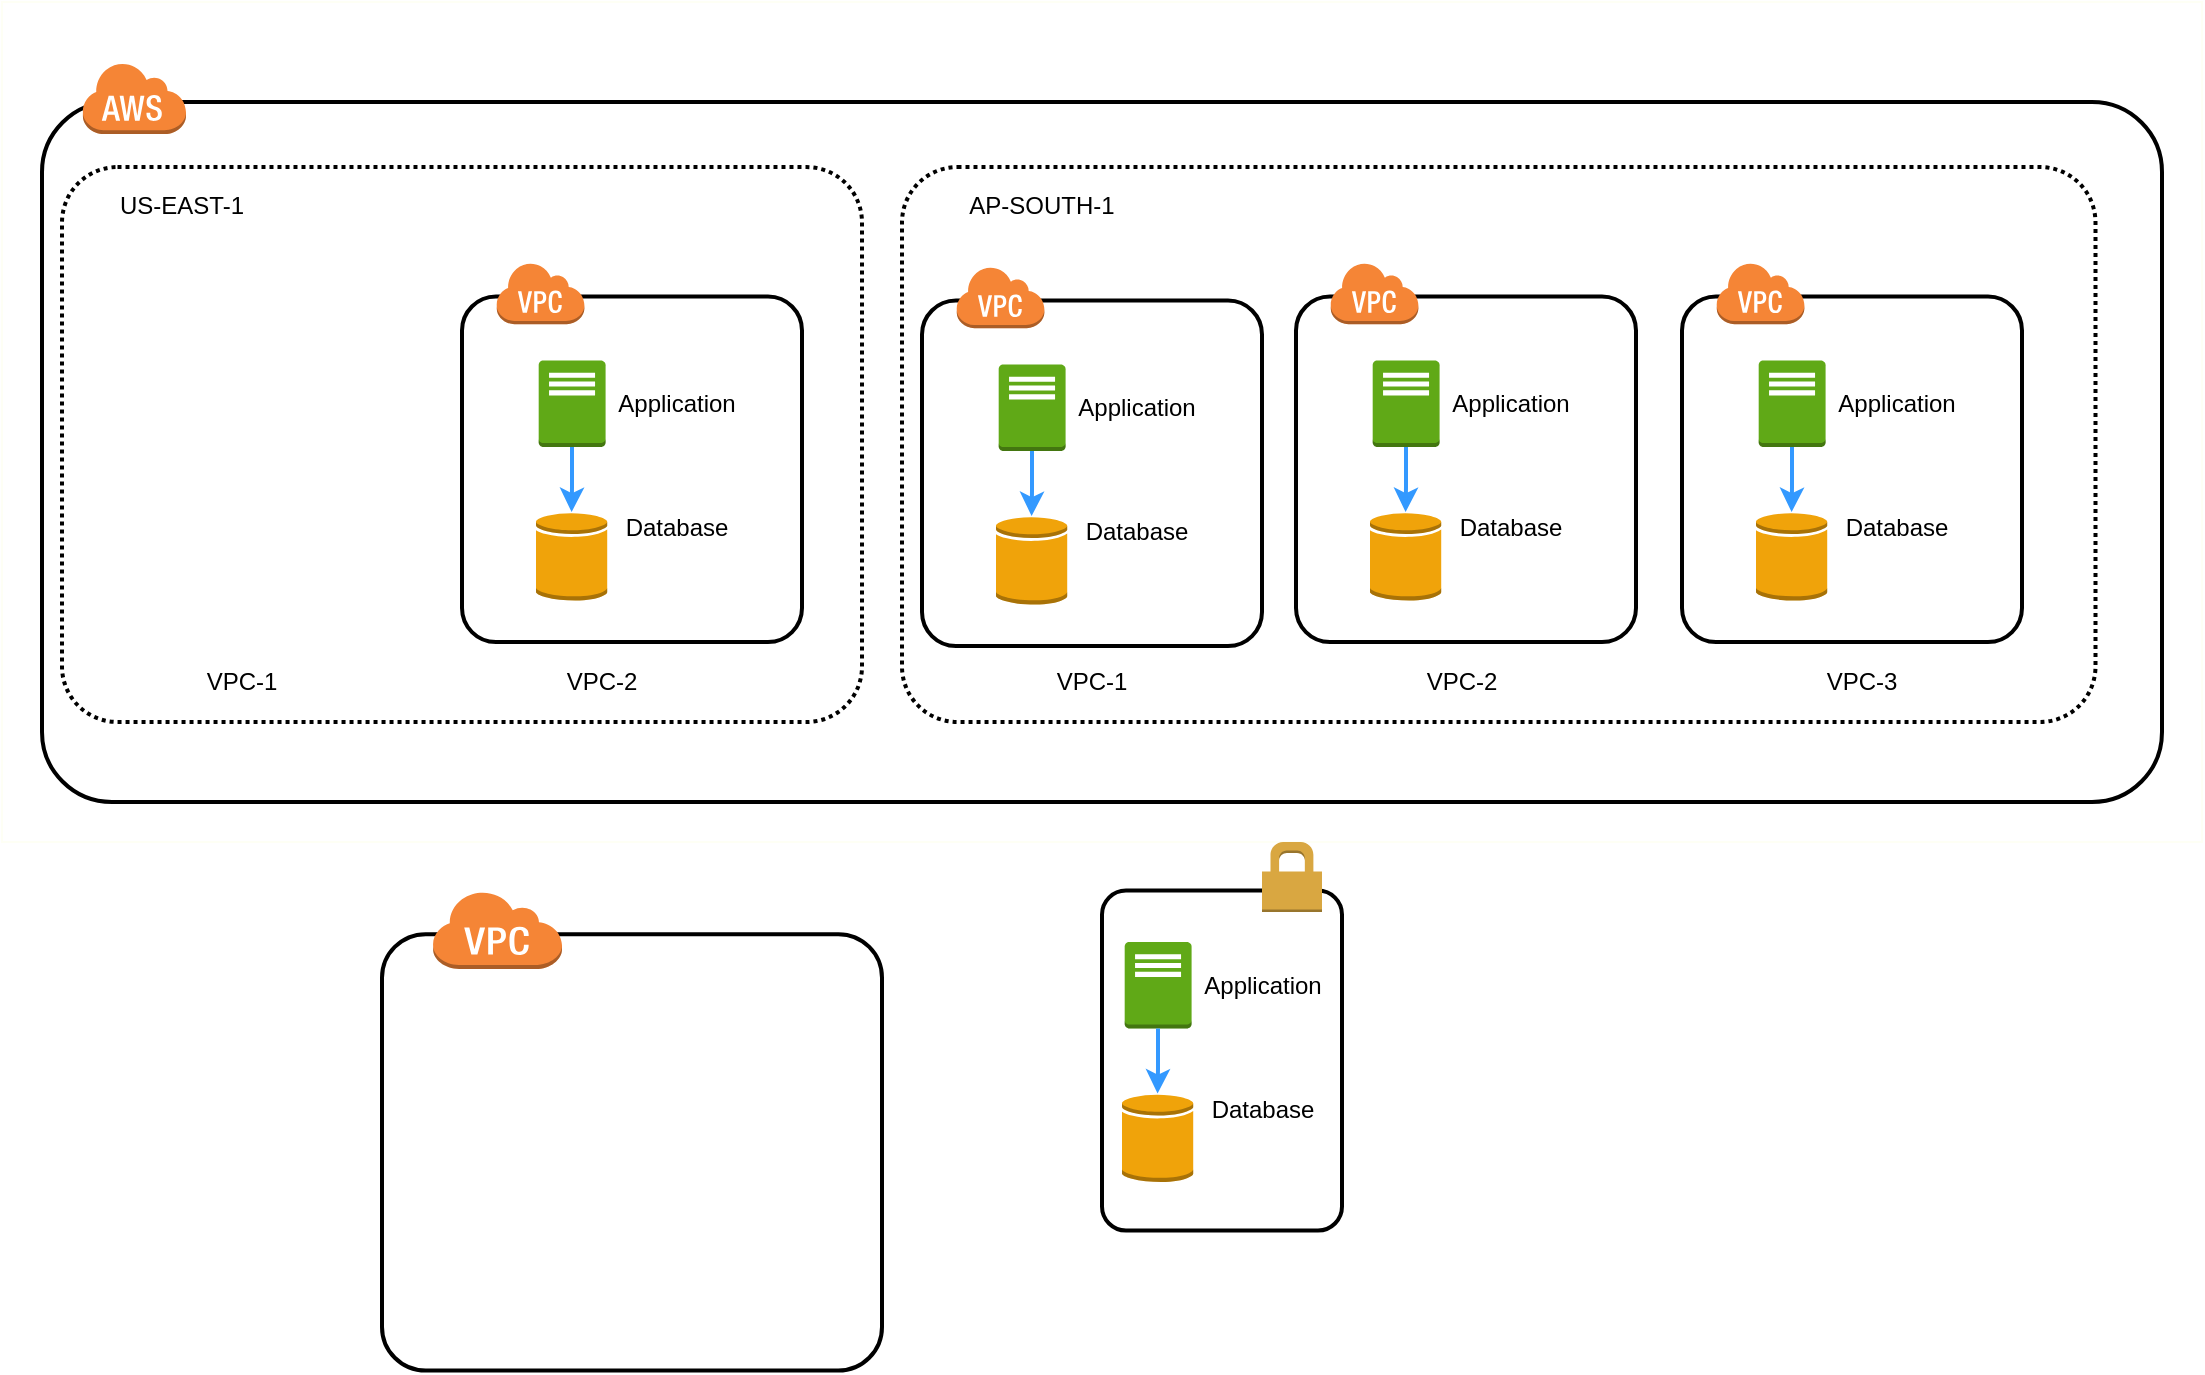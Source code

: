 <mxfile version="12.9.3" type="device"><diagram id="hDxXO6iOMIL-5xqhMEGv" name="Page-1"><mxGraphModel dx="1106" dy="780" grid="1" gridSize="10" guides="1" tooltips="1" connect="1" arrows="1" fold="1" page="1" pageScale="1" pageWidth="1654" pageHeight="1169" math="0" shadow="0"><root><mxCell id="0"/><mxCell id="1" parent="0"/><mxCell id="9zoq24ZybqTwHp-O39qH-56" value="" style="rounded=0;whiteSpace=wrap;html=1;strokeColor=#FEFFF5;" parent="1" vertex="1"><mxGeometry x="10" y="180" width="1100" height="420" as="geometry"/></mxCell><mxCell id="9zoq24ZybqTwHp-O39qH-3" value="" style="rounded=1;arcSize=10;dashed=0;fillColor=none;gradientColor=none;strokeWidth=2;" parent="1" vertex="1"><mxGeometry x="30" y="230" width="1060" height="350" as="geometry"/></mxCell><mxCell id="9zoq24ZybqTwHp-O39qH-10" value="" style="rounded=1;arcSize=10;dashed=1;fillColor=none;gradientColor=none;dashPattern=1 1;strokeWidth=2;" parent="1" vertex="1"><mxGeometry x="460" y="262.53" width="596.75" height="277.47" as="geometry"/></mxCell><mxCell id="9zoq24ZybqTwHp-O39qH-8" value="" style="rounded=1;arcSize=10;dashed=1;fillColor=none;gradientColor=none;dashPattern=1 1;strokeWidth=2;" parent="1" vertex="1"><mxGeometry x="40" y="262.53" width="400" height="277.47" as="geometry"/></mxCell><mxCell id="9zoq24ZybqTwHp-O39qH-4" value="" style="dashed=0;html=1;shape=mxgraph.aws3.cloud;fillColor=#F58536;gradientColor=none;dashed=0;strokeColor=#4797FF;" parent="1" vertex="1"><mxGeometry x="50" y="210" width="52" height="36" as="geometry"/></mxCell><mxCell id="9zoq24ZybqTwHp-O39qH-50" value="AP-SOUTH-1" style="text;html=1;strokeColor=none;fillColor=none;align=center;verticalAlign=middle;whiteSpace=wrap;rounded=0;" parent="1" vertex="1"><mxGeometry x="490" y="272" width="80" height="20" as="geometry"/></mxCell><mxCell id="4ndLmXDWsY6JqbtvV_gG-5" value="" style="group" parent="1" vertex="1" connectable="0"><mxGeometry x="240" y="310" width="170" height="190" as="geometry"/></mxCell><mxCell id="4ndLmXDWsY6JqbtvV_gG-6" value="" style="group" parent="4ndLmXDWsY6JqbtvV_gG-5" vertex="1" connectable="0"><mxGeometry width="170" height="190" as="geometry"/></mxCell><mxCell id="4ndLmXDWsY6JqbtvV_gG-7" value="" style="rounded=1;arcSize=10;dashed=0;fillColor=none;gradientColor=none;strokeWidth=2;" parent="4ndLmXDWsY6JqbtvV_gG-6" vertex="1"><mxGeometry y="17.273" width="170" height="172.727" as="geometry"/></mxCell><mxCell id="4ndLmXDWsY6JqbtvV_gG-8" value="" style="dashed=0;html=1;shape=mxgraph.aws3.virtual_private_cloud;fillColor=#F58536;gradientColor=none;dashed=0;strokeColor=#FEFFF5;" parent="4ndLmXDWsY6JqbtvV_gG-6" vertex="1"><mxGeometry x="17" width="44.2" height="31.091" as="geometry"/></mxCell><mxCell id="4ndLmXDWsY6JqbtvV_gG-9" value="" style="group" parent="4ndLmXDWsY6JqbtvV_gG-5" vertex="1" connectable="0"><mxGeometry x="37" y="49.26" width="90" height="120" as="geometry"/></mxCell><mxCell id="4ndLmXDWsY6JqbtvV_gG-10" value="" style="outlineConnect=0;dashed=0;verticalLabelPosition=bottom;verticalAlign=top;align=center;html=1;shape=mxgraph.aws3.traditional_server;fillColor=#60a917;strokeColor=#2D7600;fontColor=#ffffff;" parent="4ndLmXDWsY6JqbtvV_gG-9" vertex="1"><mxGeometry x="1.346" width="33.447" height="43.204" as="geometry"/></mxCell><mxCell id="4ndLmXDWsY6JqbtvV_gG-11" value="Database" style="text;html=1;strokeColor=none;fillColor=none;align=center;verticalAlign=middle;whiteSpace=wrap;rounded=0;" parent="4ndLmXDWsY6JqbtvV_gG-9" vertex="1"><mxGeometry x="50.952" y="75.767" width="39.048" height="16.136" as="geometry"/></mxCell><mxCell id="4ndLmXDWsY6JqbtvV_gG-12" value="Application" style="text;html=1;strokeColor=none;fillColor=none;align=center;verticalAlign=middle;whiteSpace=wrap;rounded=0;" parent="4ndLmXDWsY6JqbtvV_gG-9" vertex="1"><mxGeometry x="50.952" y="13.538" width="39.048" height="16.136" as="geometry"/></mxCell><mxCell id="4ndLmXDWsY6JqbtvV_gG-13" value="" style="outlineConnect=0;dashed=0;verticalLabelPosition=bottom;verticalAlign=top;align=center;html=1;shape=mxgraph.aws3.generic_database;fillColor=#f0a30a;strokeColor=#BD7000;fontColor=#ffffff;" parent="4ndLmXDWsY6JqbtvV_gG-9" vertex="1"><mxGeometry y="75.767" width="35.605" height="44.233" as="geometry"/></mxCell><mxCell id="4ndLmXDWsY6JqbtvV_gG-14" value="" style="edgeStyle=orthogonalEdgeStyle;rounded=0;orthogonalLoop=1;jettySize=auto;html=1;strokeWidth=2;strokeColor=#3399FF;" parent="4ndLmXDWsY6JqbtvV_gG-9" source="4ndLmXDWsY6JqbtvV_gG-10" target="4ndLmXDWsY6JqbtvV_gG-13" edge="1"><mxGeometry relative="1" as="geometry"><mxPoint x="18.123" y="43.204" as="sourcePoint"/><mxPoint x="18.07" y="107.749" as="targetPoint"/></mxGeometry></mxCell><mxCell id="4ndLmXDWsY6JqbtvV_gG-15" value="" style="group" parent="1" vertex="1" connectable="0"><mxGeometry x="470" y="312" width="170" height="190" as="geometry"/></mxCell><mxCell id="4ndLmXDWsY6JqbtvV_gG-16" value="" style="group" parent="4ndLmXDWsY6JqbtvV_gG-15" vertex="1" connectable="0"><mxGeometry width="170" height="190" as="geometry"/></mxCell><mxCell id="4ndLmXDWsY6JqbtvV_gG-17" value="" style="rounded=1;arcSize=10;dashed=0;fillColor=none;gradientColor=none;strokeWidth=2;" parent="4ndLmXDWsY6JqbtvV_gG-16" vertex="1"><mxGeometry y="17.273" width="170" height="172.727" as="geometry"/></mxCell><mxCell id="4ndLmXDWsY6JqbtvV_gG-18" value="" style="dashed=0;html=1;shape=mxgraph.aws3.virtual_private_cloud;fillColor=#F58536;gradientColor=none;dashed=0;strokeColor=#FEFFF5;" parent="4ndLmXDWsY6JqbtvV_gG-16" vertex="1"><mxGeometry x="17" width="44.2" height="31.091" as="geometry"/></mxCell><mxCell id="4ndLmXDWsY6JqbtvV_gG-19" value="" style="group" parent="4ndLmXDWsY6JqbtvV_gG-15" vertex="1" connectable="0"><mxGeometry x="37" y="49.26" width="90" height="120" as="geometry"/></mxCell><mxCell id="4ndLmXDWsY6JqbtvV_gG-20" value="" style="outlineConnect=0;dashed=0;verticalLabelPosition=bottom;verticalAlign=top;align=center;html=1;shape=mxgraph.aws3.traditional_server;fillColor=#60a917;strokeColor=#2D7600;fontColor=#ffffff;" parent="4ndLmXDWsY6JqbtvV_gG-19" vertex="1"><mxGeometry x="1.346" width="33.447" height="43.204" as="geometry"/></mxCell><mxCell id="4ndLmXDWsY6JqbtvV_gG-21" value="Database" style="text;html=1;strokeColor=none;fillColor=none;align=center;verticalAlign=middle;whiteSpace=wrap;rounded=0;" parent="4ndLmXDWsY6JqbtvV_gG-19" vertex="1"><mxGeometry x="50.952" y="75.767" width="39.048" height="16.136" as="geometry"/></mxCell><mxCell id="4ndLmXDWsY6JqbtvV_gG-22" value="Application" style="text;html=1;strokeColor=none;fillColor=none;align=center;verticalAlign=middle;whiteSpace=wrap;rounded=0;" parent="4ndLmXDWsY6JqbtvV_gG-19" vertex="1"><mxGeometry x="50.952" y="13.538" width="39.048" height="16.136" as="geometry"/></mxCell><mxCell id="4ndLmXDWsY6JqbtvV_gG-23" value="" style="outlineConnect=0;dashed=0;verticalLabelPosition=bottom;verticalAlign=top;align=center;html=1;shape=mxgraph.aws3.generic_database;fillColor=#f0a30a;strokeColor=#BD7000;fontColor=#ffffff;" parent="4ndLmXDWsY6JqbtvV_gG-19" vertex="1"><mxGeometry y="75.767" width="35.605" height="44.233" as="geometry"/></mxCell><mxCell id="4ndLmXDWsY6JqbtvV_gG-24" value="" style="edgeStyle=orthogonalEdgeStyle;rounded=0;orthogonalLoop=1;jettySize=auto;html=1;strokeWidth=2;strokeColor=#3399FF;" parent="4ndLmXDWsY6JqbtvV_gG-19" source="4ndLmXDWsY6JqbtvV_gG-20" target="4ndLmXDWsY6JqbtvV_gG-23" edge="1"><mxGeometry relative="1" as="geometry"><mxPoint x="18.123" y="43.204" as="sourcePoint"/><mxPoint x="18.07" y="107.749" as="targetPoint"/></mxGeometry></mxCell><mxCell id="4ndLmXDWsY6JqbtvV_gG-25" value="" style="group" parent="1" vertex="1" connectable="0"><mxGeometry x="657" y="310" width="170" height="190" as="geometry"/></mxCell><mxCell id="4ndLmXDWsY6JqbtvV_gG-26" value="" style="group" parent="4ndLmXDWsY6JqbtvV_gG-25" vertex="1" connectable="0"><mxGeometry width="170" height="190" as="geometry"/></mxCell><mxCell id="4ndLmXDWsY6JqbtvV_gG-27" value="" style="rounded=1;arcSize=10;dashed=0;fillColor=none;gradientColor=none;strokeWidth=2;" parent="4ndLmXDWsY6JqbtvV_gG-26" vertex="1"><mxGeometry y="17.273" width="170" height="172.727" as="geometry"/></mxCell><mxCell id="4ndLmXDWsY6JqbtvV_gG-28" value="" style="dashed=0;html=1;shape=mxgraph.aws3.virtual_private_cloud;fillColor=#F58536;gradientColor=none;dashed=0;strokeColor=#FEFFF5;" parent="4ndLmXDWsY6JqbtvV_gG-26" vertex="1"><mxGeometry x="17" width="44.2" height="31.091" as="geometry"/></mxCell><mxCell id="4ndLmXDWsY6JqbtvV_gG-29" value="" style="group" parent="4ndLmXDWsY6JqbtvV_gG-25" vertex="1" connectable="0"><mxGeometry x="37" y="49.26" width="90" height="120" as="geometry"/></mxCell><mxCell id="4ndLmXDWsY6JqbtvV_gG-30" value="" style="outlineConnect=0;dashed=0;verticalLabelPosition=bottom;verticalAlign=top;align=center;html=1;shape=mxgraph.aws3.traditional_server;fillColor=#60a917;strokeColor=#2D7600;fontColor=#ffffff;" parent="4ndLmXDWsY6JqbtvV_gG-29" vertex="1"><mxGeometry x="1.346" width="33.447" height="43.204" as="geometry"/></mxCell><mxCell id="4ndLmXDWsY6JqbtvV_gG-31" value="Database" style="text;html=1;strokeColor=none;fillColor=none;align=center;verticalAlign=middle;whiteSpace=wrap;rounded=0;" parent="4ndLmXDWsY6JqbtvV_gG-29" vertex="1"><mxGeometry x="50.952" y="75.767" width="39.048" height="16.136" as="geometry"/></mxCell><mxCell id="4ndLmXDWsY6JqbtvV_gG-32" value="Application" style="text;html=1;strokeColor=none;fillColor=none;align=center;verticalAlign=middle;whiteSpace=wrap;rounded=0;" parent="4ndLmXDWsY6JqbtvV_gG-29" vertex="1"><mxGeometry x="50.952" y="13.538" width="39.048" height="16.136" as="geometry"/></mxCell><mxCell id="4ndLmXDWsY6JqbtvV_gG-33" value="" style="outlineConnect=0;dashed=0;verticalLabelPosition=bottom;verticalAlign=top;align=center;html=1;shape=mxgraph.aws3.generic_database;fillColor=#f0a30a;strokeColor=#BD7000;fontColor=#ffffff;" parent="4ndLmXDWsY6JqbtvV_gG-29" vertex="1"><mxGeometry y="75.767" width="35.605" height="44.233" as="geometry"/></mxCell><mxCell id="4ndLmXDWsY6JqbtvV_gG-34" value="" style="edgeStyle=orthogonalEdgeStyle;rounded=0;orthogonalLoop=1;jettySize=auto;html=1;strokeWidth=2;strokeColor=#3399FF;" parent="4ndLmXDWsY6JqbtvV_gG-29" source="4ndLmXDWsY6JqbtvV_gG-30" target="4ndLmXDWsY6JqbtvV_gG-33" edge="1"><mxGeometry relative="1" as="geometry"><mxPoint x="18.123" y="43.204" as="sourcePoint"/><mxPoint x="18.07" y="107.749" as="targetPoint"/></mxGeometry></mxCell><mxCell id="4ndLmXDWsY6JqbtvV_gG-35" value="" style="group" parent="1" vertex="1" connectable="0"><mxGeometry x="850" y="310" width="170" height="190" as="geometry"/></mxCell><mxCell id="4ndLmXDWsY6JqbtvV_gG-36" value="" style="group" parent="4ndLmXDWsY6JqbtvV_gG-35" vertex="1" connectable="0"><mxGeometry width="170" height="190" as="geometry"/></mxCell><mxCell id="4ndLmXDWsY6JqbtvV_gG-37" value="" style="rounded=1;arcSize=10;dashed=0;fillColor=none;gradientColor=none;strokeWidth=2;" parent="4ndLmXDWsY6JqbtvV_gG-36" vertex="1"><mxGeometry y="17.273" width="170" height="172.727" as="geometry"/></mxCell><mxCell id="4ndLmXDWsY6JqbtvV_gG-38" value="" style="dashed=0;html=1;shape=mxgraph.aws3.virtual_private_cloud;fillColor=#F58536;gradientColor=none;dashed=0;strokeColor=#FEFFF5;" parent="4ndLmXDWsY6JqbtvV_gG-36" vertex="1"><mxGeometry x="17" width="44.2" height="31.091" as="geometry"/></mxCell><mxCell id="4ndLmXDWsY6JqbtvV_gG-39" value="" style="group" parent="4ndLmXDWsY6JqbtvV_gG-35" vertex="1" connectable="0"><mxGeometry x="37" y="49.26" width="90" height="120" as="geometry"/></mxCell><mxCell id="4ndLmXDWsY6JqbtvV_gG-40" value="" style="outlineConnect=0;dashed=0;verticalLabelPosition=bottom;verticalAlign=top;align=center;html=1;shape=mxgraph.aws3.traditional_server;fillColor=#60a917;strokeColor=#2D7600;fontColor=#ffffff;" parent="4ndLmXDWsY6JqbtvV_gG-39" vertex="1"><mxGeometry x="1.346" width="33.447" height="43.204" as="geometry"/></mxCell><mxCell id="4ndLmXDWsY6JqbtvV_gG-41" value="Database" style="text;html=1;strokeColor=none;fillColor=none;align=center;verticalAlign=middle;whiteSpace=wrap;rounded=0;" parent="4ndLmXDWsY6JqbtvV_gG-39" vertex="1"><mxGeometry x="50.952" y="75.767" width="39.048" height="16.136" as="geometry"/></mxCell><mxCell id="4ndLmXDWsY6JqbtvV_gG-42" value="Application" style="text;html=1;strokeColor=none;fillColor=none;align=center;verticalAlign=middle;whiteSpace=wrap;rounded=0;" parent="4ndLmXDWsY6JqbtvV_gG-39" vertex="1"><mxGeometry x="50.952" y="13.538" width="39.048" height="16.136" as="geometry"/></mxCell><mxCell id="4ndLmXDWsY6JqbtvV_gG-43" value="" style="outlineConnect=0;dashed=0;verticalLabelPosition=bottom;verticalAlign=top;align=center;html=1;shape=mxgraph.aws3.generic_database;fillColor=#f0a30a;strokeColor=#BD7000;fontColor=#ffffff;" parent="4ndLmXDWsY6JqbtvV_gG-39" vertex="1"><mxGeometry y="75.767" width="35.605" height="44.233" as="geometry"/></mxCell><mxCell id="4ndLmXDWsY6JqbtvV_gG-44" value="" style="edgeStyle=orthogonalEdgeStyle;rounded=0;orthogonalLoop=1;jettySize=auto;html=1;strokeWidth=2;strokeColor=#3399FF;" parent="4ndLmXDWsY6JqbtvV_gG-39" source="4ndLmXDWsY6JqbtvV_gG-40" target="4ndLmXDWsY6JqbtvV_gG-43" edge="1"><mxGeometry relative="1" as="geometry"><mxPoint x="18.123" y="43.204" as="sourcePoint"/><mxPoint x="18.07" y="107.749" as="targetPoint"/></mxGeometry></mxCell><mxCell id="4ndLmXDWsY6JqbtvV_gG-45" value="US-EAST-1" style="text;html=1;strokeColor=none;fillColor=none;align=center;verticalAlign=middle;whiteSpace=wrap;rounded=0;" parent="1" vertex="1"><mxGeometry x="60" y="272" width="80" height="20" as="geometry"/></mxCell><mxCell id="4ndLmXDWsY6JqbtvV_gG-46" value="VPC-2" style="text;html=1;strokeColor=none;fillColor=none;align=center;verticalAlign=middle;whiteSpace=wrap;rounded=0;" parent="1" vertex="1"><mxGeometry x="270" y="510" width="80" height="20" as="geometry"/></mxCell><mxCell id="4ndLmXDWsY6JqbtvV_gG-47" value="VPC-1" style="text;html=1;strokeColor=none;fillColor=none;align=center;verticalAlign=middle;whiteSpace=wrap;rounded=0;" parent="1" vertex="1"><mxGeometry x="90" y="510" width="80" height="20" as="geometry"/></mxCell><mxCell id="4ndLmXDWsY6JqbtvV_gG-48" value="VPC-1" style="text;html=1;strokeColor=none;fillColor=none;align=center;verticalAlign=middle;whiteSpace=wrap;rounded=0;" parent="1" vertex="1"><mxGeometry x="515" y="510" width="80" height="20" as="geometry"/></mxCell><mxCell id="4ndLmXDWsY6JqbtvV_gG-49" value="VPC-2" style="text;html=1;strokeColor=none;fillColor=none;align=center;verticalAlign=middle;whiteSpace=wrap;rounded=0;" parent="1" vertex="1"><mxGeometry x="700" y="510" width="80" height="20" as="geometry"/></mxCell><mxCell id="4ndLmXDWsY6JqbtvV_gG-50" value="VPC-3" style="text;html=1;strokeColor=none;fillColor=none;align=center;verticalAlign=middle;whiteSpace=wrap;rounded=0;" parent="1" vertex="1"><mxGeometry x="900" y="510" width="80" height="20" as="geometry"/></mxCell><mxCell id="4ndLmXDWsY6JqbtvV_gG-3" value="" style="group" parent="1" vertex="1" connectable="0"><mxGeometry x="200" y="624.26" width="250" height="240" as="geometry"/></mxCell><mxCell id="4ndLmXDWsY6JqbtvV_gG-1" value="" style="rounded=1;arcSize=10;dashed=0;fillColor=none;gradientColor=none;strokeWidth=2;" parent="4ndLmXDWsY6JqbtvV_gG-3" vertex="1"><mxGeometry y="21.818" width="250" height="218.182" as="geometry"/></mxCell><mxCell id="4ndLmXDWsY6JqbtvV_gG-2" value="" style="dashed=0;html=1;shape=mxgraph.aws3.virtual_private_cloud;fillColor=#F58536;gradientColor=none;dashed=0;strokeColor=#FEFFF5;" parent="4ndLmXDWsY6JqbtvV_gG-3" vertex="1"><mxGeometry x="25" width="65.0" height="39.273" as="geometry"/></mxCell><mxCell id="9zoq24ZybqTwHp-O39qH-43" value="" style="group" parent="1" vertex="1" connectable="0"><mxGeometry x="570" y="650" width="90" height="120" as="geometry"/></mxCell><mxCell id="9zoq24ZybqTwHp-O39qH-44" value="" style="outlineConnect=0;dashed=0;verticalLabelPosition=bottom;verticalAlign=top;align=center;html=1;shape=mxgraph.aws3.traditional_server;fillColor=#60a917;strokeColor=#2D7600;fontColor=#ffffff;" parent="9zoq24ZybqTwHp-O39qH-43" vertex="1"><mxGeometry x="1.346" width="33.447" height="43.204" as="geometry"/></mxCell><mxCell id="9zoq24ZybqTwHp-O39qH-45" value="Database" style="text;html=1;strokeColor=none;fillColor=none;align=center;verticalAlign=middle;whiteSpace=wrap;rounded=0;" parent="9zoq24ZybqTwHp-O39qH-43" vertex="1"><mxGeometry x="50.952" y="75.767" width="39.048" height="16.136" as="geometry"/></mxCell><mxCell id="9zoq24ZybqTwHp-O39qH-46" value="Application" style="text;html=1;strokeColor=none;fillColor=none;align=center;verticalAlign=middle;whiteSpace=wrap;rounded=0;" parent="9zoq24ZybqTwHp-O39qH-43" vertex="1"><mxGeometry x="50.952" y="13.538" width="39.048" height="16.136" as="geometry"/></mxCell><mxCell id="9zoq24ZybqTwHp-O39qH-47" value="" style="outlineConnect=0;dashed=0;verticalLabelPosition=bottom;verticalAlign=top;align=center;html=1;shape=mxgraph.aws3.generic_database;fillColor=#f0a30a;strokeColor=#BD7000;fontColor=#ffffff;" parent="9zoq24ZybqTwHp-O39qH-43" vertex="1"><mxGeometry y="75.767" width="35.605" height="44.233" as="geometry"/></mxCell><mxCell id="9zoq24ZybqTwHp-O39qH-48" value="" style="edgeStyle=orthogonalEdgeStyle;rounded=0;orthogonalLoop=1;jettySize=auto;html=1;strokeWidth=2;strokeColor=#3399FF;" parent="9zoq24ZybqTwHp-O39qH-43" source="9zoq24ZybqTwHp-O39qH-44" target="9zoq24ZybqTwHp-O39qH-47" edge="1"><mxGeometry relative="1" as="geometry"><mxPoint x="18.123" y="43.204" as="sourcePoint"/><mxPoint x="18.07" y="107.749" as="targetPoint"/></mxGeometry></mxCell><mxCell id="yAdGiv36qJoH5frJ20YR-1" value="" style="rounded=1;arcSize=10;dashed=0;fillColor=none;gradientColor=none;strokeWidth=2;" vertex="1" parent="1"><mxGeometry x="560" y="624.26" width="120" height="170" as="geometry"/></mxCell><mxCell id="yAdGiv36qJoH5frJ20YR-2" value="" style="dashed=0;html=1;shape=mxgraph.aws3.permissions;fillColor=#D9A741;gradientColor=none;dashed=0;strokeColor=#FEFFF5;" vertex="1" parent="1"><mxGeometry x="640" y="600" width="30" height="35" as="geometry"/></mxCell></root></mxGraphModel></diagram></mxfile>